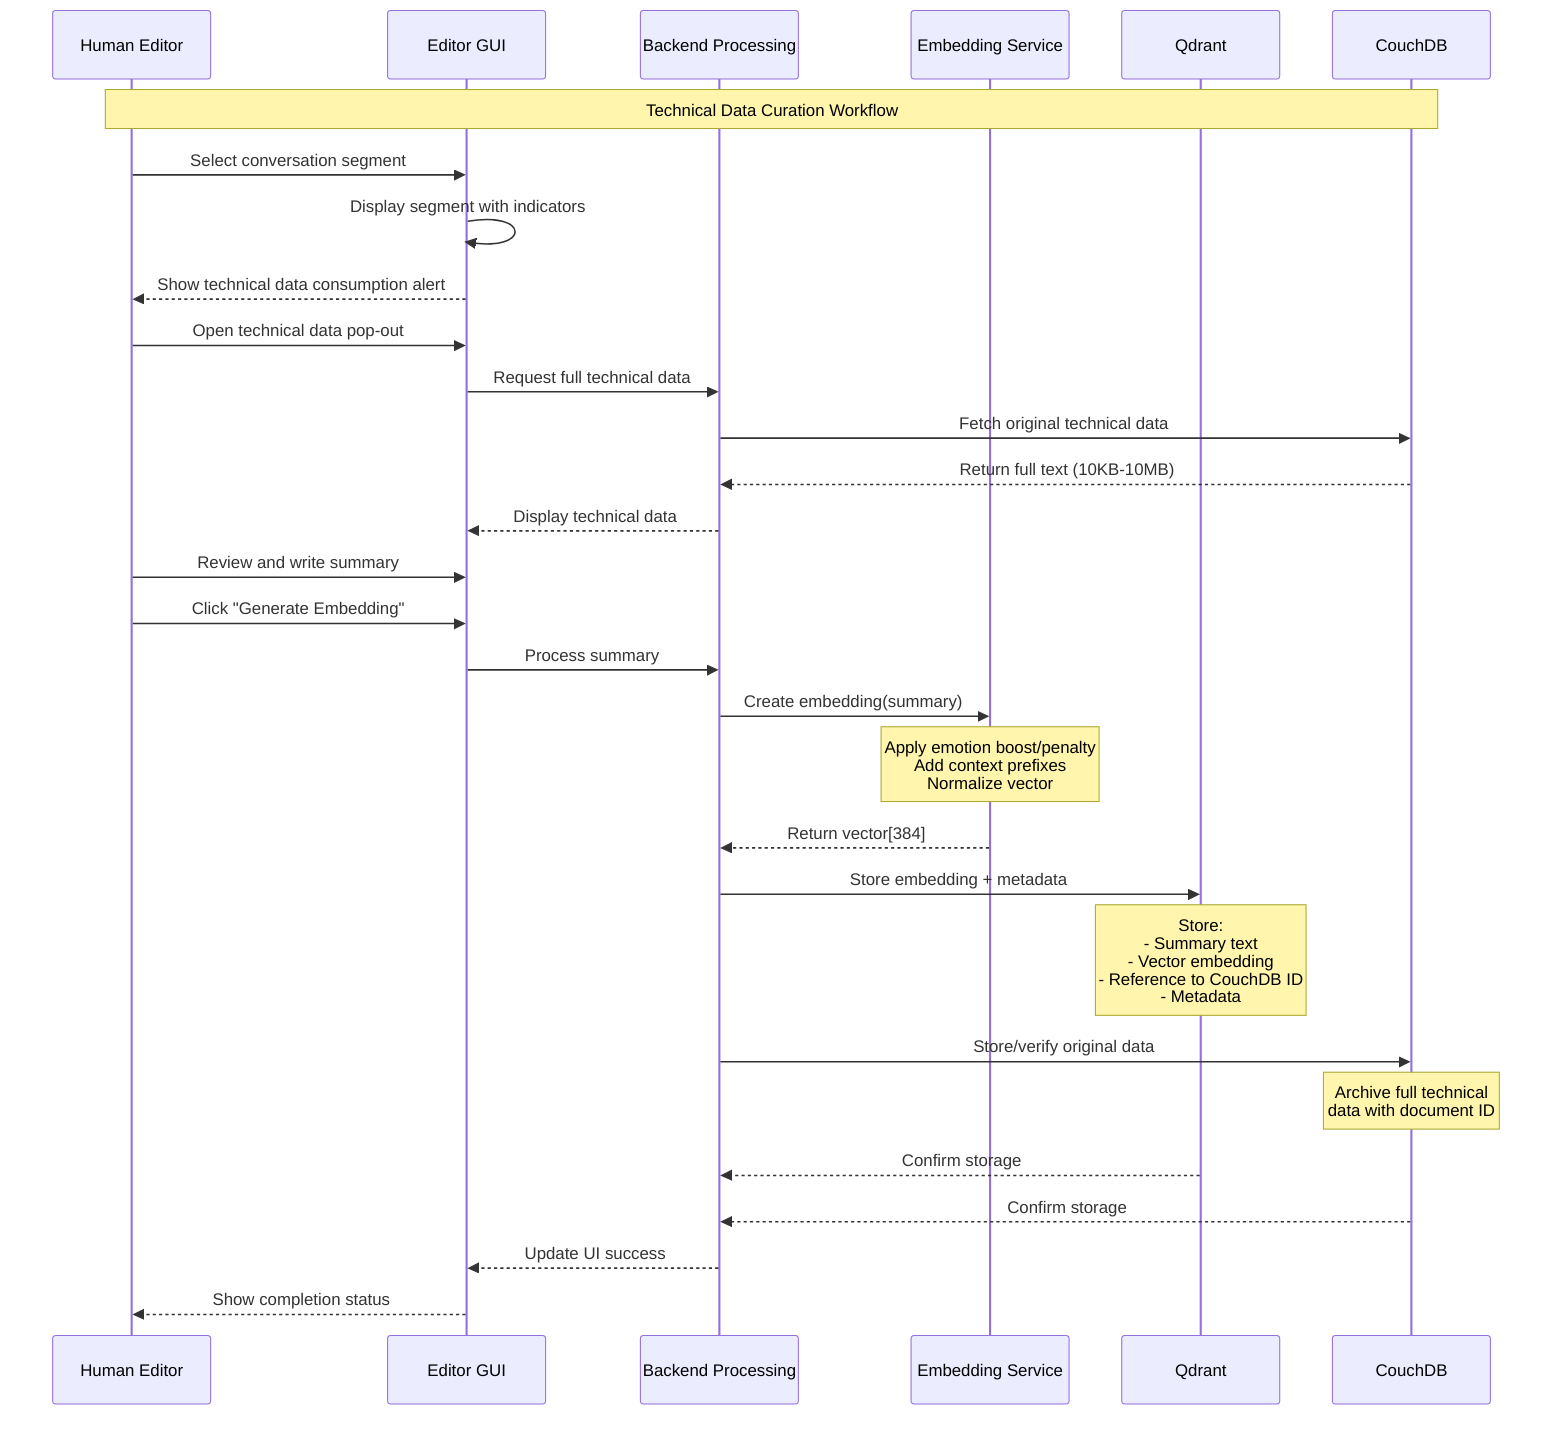 sequenceDiagram
    participant Human as Human Editor
    participant GUI as Editor GUI
    participant BPS as Backend Processing
    participant EMB as Embedding Service
    participant QD as Qdrant
    participant CDB as CouchDB

    Note over Human,CDB: Technical Data Curation Workflow

    Human->>GUI: Select conversation segment
    GUI->>GUI: Display segment with indicators
    GUI-->>Human: Show technical data consumption alert

    Human->>GUI: Open technical data pop-out
    GUI->>BPS: Request full technical data
    BPS->>CDB: Fetch original technical data
    CDB-->>BPS: Return full text (10KB-10MB)
    BPS-->>GUI: Display technical data

    Human->>GUI: Review and write summary
    Human->>GUI: Click "Generate Embedding"

    GUI->>BPS: Process summary
    BPS->>EMB: Create embedding(summary)
    Note over EMB: Apply emotion boost/penalty<br/>Add context prefixes<br/>Normalize vector
    EMB-->>BPS: Return vector[384]

    BPS->>QD: Store embedding + metadata
    Note over QD: Store:<br/>- Summary text<br/>- Vector embedding<br/>- Reference to CouchDB ID<br/>- Metadata

    BPS->>CDB: Store/verify original data
    Note over CDB: Archive full technical<br/>data with document ID

    QD-->>BPS: Confirm storage
    CDB-->>BPS: Confirm storage
    BPS-->>GUI: Update UI success
    GUI-->>Human: Show completion status
